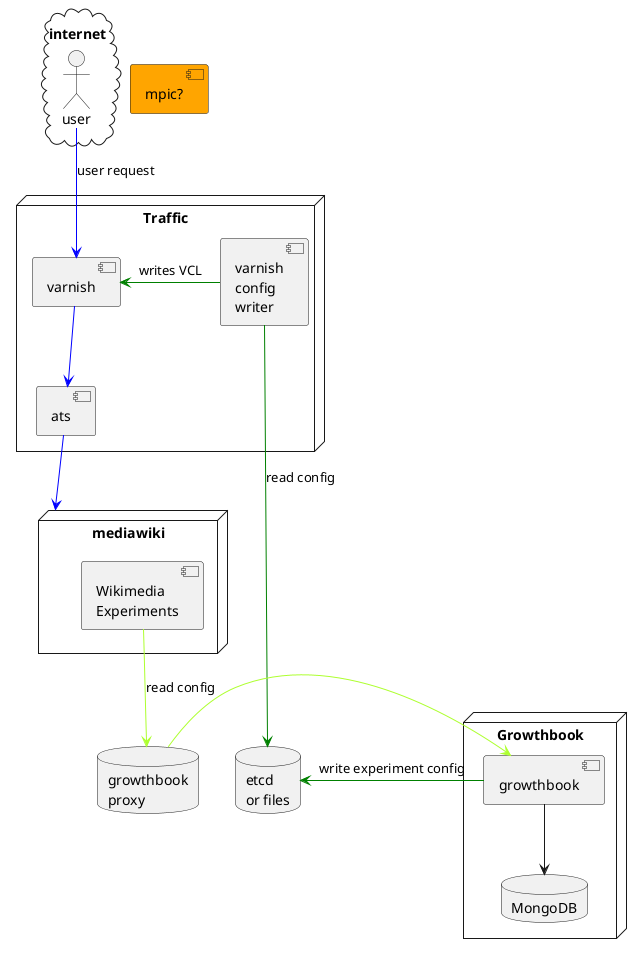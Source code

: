 @startuml
'https://plantuml.com/component-diagram


cloud internet {
  actor user
}

database "etcd\nor files" as etcd

node "Traffic" {
  [varnish] --> [ats] #blue
  [varnish\nconfig\nwriter] as vcw
  vcw -> etcd #green: read config
  vcw -left-> varnish #green: writes VCL
}

user --> varnish #blue: user request

node mediawiki {
  [Wikimedia\nExperiments] as wme
}

[ats] --> mediawiki #blue

node Growthbook as gb_pkg {
  database MongoDB
  [growthbook] --> MongoDB
}

database "growthbook\nproxy" as gb_proxy

[growthbook] -> etcd #green: write experiment config
wme -down-> gb_proxy #greenyellow: read config
gb_proxy -> [growthbook] #greenyellow

[mpic?] #orange

@enduml